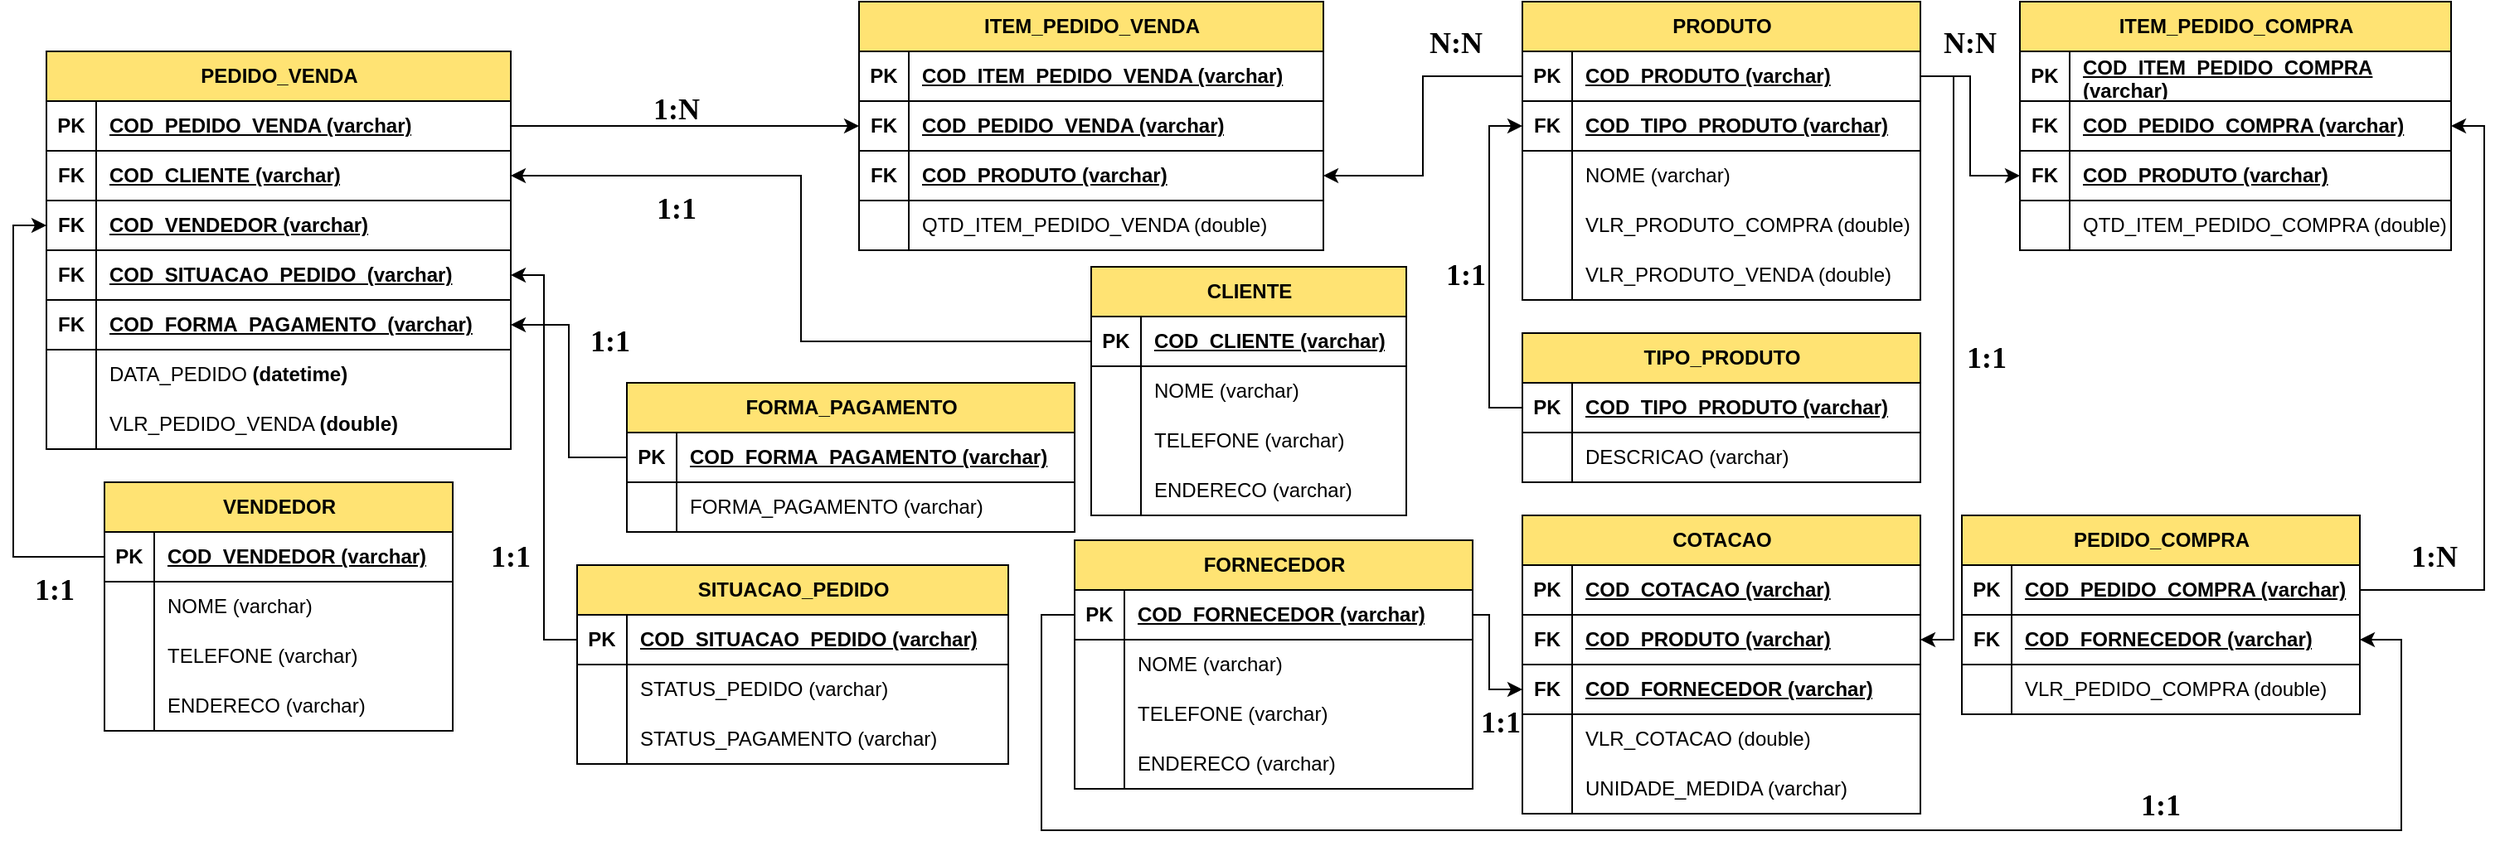 <mxfile version="21.8.2" type="device">
  <diagram id="R2lEEEUBdFMjLlhIrx00" name="Page-1">
    <mxGraphModel dx="2341" dy="570" grid="1" gridSize="10" guides="1" tooltips="1" connect="1" arrows="1" fold="1" page="1" pageScale="1" pageWidth="850" pageHeight="1100" math="0" shadow="0" extFonts="Permanent Marker^https://fonts.googleapis.com/css?family=Permanent+Marker">
      <root>
        <mxCell id="0" />
        <mxCell id="1" parent="0" />
        <mxCell id="MViLfLyTFIrejLCqD2L0-1" value="PEDIDO_VENDA" style="shape=table;startSize=30;container=1;collapsible=1;childLayout=tableLayout;fixedRows=1;rowLines=0;fontStyle=1;align=center;resizeLast=1;html=1;fillColor=#FFE373;" parent="1" vertex="1">
          <mxGeometry y="60" width="280" height="240" as="geometry" />
        </mxCell>
        <mxCell id="MViLfLyTFIrejLCqD2L0-2" value="" style="shape=tableRow;horizontal=0;startSize=0;swimlaneHead=0;swimlaneBody=0;fillColor=none;collapsible=0;dropTarget=0;points=[[0,0.5],[1,0.5]];portConstraint=eastwest;top=0;left=0;right=0;bottom=1;" parent="MViLfLyTFIrejLCqD2L0-1" vertex="1">
          <mxGeometry y="30" width="280" height="30" as="geometry" />
        </mxCell>
        <mxCell id="MViLfLyTFIrejLCqD2L0-3" value="PK" style="shape=partialRectangle;connectable=0;fillColor=none;top=0;left=0;bottom=0;right=0;fontStyle=1;overflow=hidden;whiteSpace=wrap;html=1;" parent="MViLfLyTFIrejLCqD2L0-2" vertex="1">
          <mxGeometry width="30" height="30" as="geometry">
            <mxRectangle width="30" height="30" as="alternateBounds" />
          </mxGeometry>
        </mxCell>
        <mxCell id="MViLfLyTFIrejLCqD2L0-4" value="COD_PEDIDO_VENDA (varchar)" style="shape=partialRectangle;connectable=0;fillColor=none;top=0;left=0;bottom=0;right=0;align=left;spacingLeft=6;fontStyle=5;overflow=hidden;whiteSpace=wrap;html=1;" parent="MViLfLyTFIrejLCqD2L0-2" vertex="1">
          <mxGeometry x="30" width="250" height="30" as="geometry">
            <mxRectangle width="250" height="30" as="alternateBounds" />
          </mxGeometry>
        </mxCell>
        <mxCell id="MViLfLyTFIrejLCqD2L0-17" value="" style="shape=tableRow;horizontal=0;startSize=0;swimlaneHead=0;swimlaneBody=0;fillColor=none;collapsible=0;dropTarget=0;points=[[0,0.5],[1,0.5]];portConstraint=eastwest;top=0;left=0;right=0;bottom=1;" parent="MViLfLyTFIrejLCqD2L0-1" vertex="1">
          <mxGeometry y="60" width="280" height="30" as="geometry" />
        </mxCell>
        <mxCell id="MViLfLyTFIrejLCqD2L0-18" value="FK" style="shape=partialRectangle;connectable=0;fillColor=none;top=0;left=0;bottom=0;right=0;fontStyle=1;overflow=hidden;whiteSpace=wrap;html=1;" parent="MViLfLyTFIrejLCqD2L0-17" vertex="1">
          <mxGeometry width="30" height="30" as="geometry">
            <mxRectangle width="30" height="30" as="alternateBounds" />
          </mxGeometry>
        </mxCell>
        <mxCell id="MViLfLyTFIrejLCqD2L0-19" value="COD_CLIENTE (varchar)" style="shape=partialRectangle;connectable=0;fillColor=none;top=0;left=0;bottom=0;right=0;align=left;spacingLeft=6;fontStyle=5;overflow=hidden;whiteSpace=wrap;html=1;" parent="MViLfLyTFIrejLCqD2L0-17" vertex="1">
          <mxGeometry x="30" width="250" height="30" as="geometry">
            <mxRectangle width="250" height="30" as="alternateBounds" />
          </mxGeometry>
        </mxCell>
        <mxCell id="MViLfLyTFIrejLCqD2L0-14" value="" style="shape=tableRow;horizontal=0;startSize=0;swimlaneHead=0;swimlaneBody=0;fillColor=none;collapsible=0;dropTarget=0;points=[[0,0.5],[1,0.5]];portConstraint=eastwest;top=0;left=0;right=0;bottom=1;" parent="MViLfLyTFIrejLCqD2L0-1" vertex="1">
          <mxGeometry y="90" width="280" height="30" as="geometry" />
        </mxCell>
        <mxCell id="MViLfLyTFIrejLCqD2L0-15" value="FK" style="shape=partialRectangle;connectable=0;fillColor=none;top=0;left=0;bottom=0;right=0;fontStyle=1;overflow=hidden;whiteSpace=wrap;html=1;" parent="MViLfLyTFIrejLCqD2L0-14" vertex="1">
          <mxGeometry width="30" height="30" as="geometry">
            <mxRectangle width="30" height="30" as="alternateBounds" />
          </mxGeometry>
        </mxCell>
        <mxCell id="MViLfLyTFIrejLCqD2L0-16" value="COD_VENDEDOR (varchar)" style="shape=partialRectangle;connectable=0;fillColor=none;top=0;left=0;bottom=0;right=0;align=left;spacingLeft=6;fontStyle=5;overflow=hidden;whiteSpace=wrap;html=1;" parent="MViLfLyTFIrejLCqD2L0-14" vertex="1">
          <mxGeometry x="30" width="250" height="30" as="geometry">
            <mxRectangle width="250" height="30" as="alternateBounds" />
          </mxGeometry>
        </mxCell>
        <mxCell id="MViLfLyTFIrejLCqD2L0-20" value="" style="shape=tableRow;horizontal=0;startSize=0;swimlaneHead=0;swimlaneBody=0;fillColor=none;collapsible=0;dropTarget=0;points=[[0,0.5],[1,0.5]];portConstraint=eastwest;top=0;left=0;right=0;bottom=1;" parent="MViLfLyTFIrejLCqD2L0-1" vertex="1">
          <mxGeometry y="120" width="280" height="30" as="geometry" />
        </mxCell>
        <mxCell id="MViLfLyTFIrejLCqD2L0-21" value="FK" style="shape=partialRectangle;connectable=0;fillColor=none;top=0;left=0;bottom=0;right=0;fontStyle=1;overflow=hidden;whiteSpace=wrap;html=1;" parent="MViLfLyTFIrejLCqD2L0-20" vertex="1">
          <mxGeometry width="30" height="30" as="geometry">
            <mxRectangle width="30" height="30" as="alternateBounds" />
          </mxGeometry>
        </mxCell>
        <mxCell id="MViLfLyTFIrejLCqD2L0-22" value="COD_SITUACAO_PEDIDO&amp;nbsp;&amp;nbsp;(varchar)" style="shape=partialRectangle;connectable=0;fillColor=none;top=0;left=0;bottom=0;right=0;align=left;spacingLeft=6;fontStyle=5;overflow=hidden;whiteSpace=wrap;html=1;" parent="MViLfLyTFIrejLCqD2L0-20" vertex="1">
          <mxGeometry x="30" width="250" height="30" as="geometry">
            <mxRectangle width="250" height="30" as="alternateBounds" />
          </mxGeometry>
        </mxCell>
        <mxCell id="MViLfLyTFIrejLCqD2L0-23" value="" style="shape=tableRow;horizontal=0;startSize=0;swimlaneHead=0;swimlaneBody=0;fillColor=none;collapsible=0;dropTarget=0;points=[[0,0.5],[1,0.5]];portConstraint=eastwest;top=0;left=0;right=0;bottom=1;" parent="MViLfLyTFIrejLCqD2L0-1" vertex="1">
          <mxGeometry y="150" width="280" height="30" as="geometry" />
        </mxCell>
        <mxCell id="MViLfLyTFIrejLCqD2L0-24" value="FK" style="shape=partialRectangle;connectable=0;fillColor=none;top=0;left=0;bottom=0;right=0;fontStyle=1;overflow=hidden;whiteSpace=wrap;html=1;" parent="MViLfLyTFIrejLCqD2L0-23" vertex="1">
          <mxGeometry width="30" height="30" as="geometry">
            <mxRectangle width="30" height="30" as="alternateBounds" />
          </mxGeometry>
        </mxCell>
        <mxCell id="MViLfLyTFIrejLCqD2L0-25" value="COD_FORMA_PAGAMENTO&amp;nbsp;&amp;nbsp;(varchar)" style="shape=partialRectangle;connectable=0;fillColor=none;top=0;left=0;bottom=0;right=0;align=left;spacingLeft=6;fontStyle=5;overflow=hidden;whiteSpace=wrap;html=1;" parent="MViLfLyTFIrejLCqD2L0-23" vertex="1">
          <mxGeometry x="30" width="250" height="30" as="geometry">
            <mxRectangle width="250" height="30" as="alternateBounds" />
          </mxGeometry>
        </mxCell>
        <mxCell id="MViLfLyTFIrejLCqD2L0-5" value="" style="shape=tableRow;horizontal=0;startSize=0;swimlaneHead=0;swimlaneBody=0;fillColor=none;collapsible=0;dropTarget=0;points=[[0,0.5],[1,0.5]];portConstraint=eastwest;top=0;left=0;right=0;bottom=0;" parent="MViLfLyTFIrejLCqD2L0-1" vertex="1">
          <mxGeometry y="180" width="280" height="30" as="geometry" />
        </mxCell>
        <mxCell id="MViLfLyTFIrejLCqD2L0-6" value="" style="shape=partialRectangle;connectable=0;fillColor=none;top=0;left=0;bottom=0;right=0;editable=1;overflow=hidden;whiteSpace=wrap;html=1;" parent="MViLfLyTFIrejLCqD2L0-5" vertex="1">
          <mxGeometry width="30" height="30" as="geometry">
            <mxRectangle width="30" height="30" as="alternateBounds" />
          </mxGeometry>
        </mxCell>
        <mxCell id="MViLfLyTFIrejLCqD2L0-7" value="DATA_PEDIDO &lt;b&gt;(datetime)&lt;/b&gt;" style="shape=partialRectangle;connectable=0;fillColor=none;top=0;left=0;bottom=0;right=0;align=left;spacingLeft=6;overflow=hidden;whiteSpace=wrap;html=1;" parent="MViLfLyTFIrejLCqD2L0-5" vertex="1">
          <mxGeometry x="30" width="250" height="30" as="geometry">
            <mxRectangle width="250" height="30" as="alternateBounds" />
          </mxGeometry>
        </mxCell>
        <mxCell id="MViLfLyTFIrejLCqD2L0-8" value="" style="shape=tableRow;horizontal=0;startSize=0;swimlaneHead=0;swimlaneBody=0;fillColor=none;collapsible=0;dropTarget=0;points=[[0,0.5],[1,0.5]];portConstraint=eastwest;top=0;left=0;right=0;bottom=0;" parent="MViLfLyTFIrejLCqD2L0-1" vertex="1">
          <mxGeometry y="210" width="280" height="30" as="geometry" />
        </mxCell>
        <mxCell id="MViLfLyTFIrejLCqD2L0-9" value="" style="shape=partialRectangle;connectable=0;fillColor=none;top=0;left=0;bottom=0;right=0;editable=1;overflow=hidden;whiteSpace=wrap;html=1;" parent="MViLfLyTFIrejLCqD2L0-8" vertex="1">
          <mxGeometry width="30" height="30" as="geometry">
            <mxRectangle width="30" height="30" as="alternateBounds" />
          </mxGeometry>
        </mxCell>
        <mxCell id="MViLfLyTFIrejLCqD2L0-10" value="VLR_PEDIDO_VENDA &lt;b&gt;(double)&lt;/b&gt;" style="shape=partialRectangle;connectable=0;fillColor=none;top=0;left=0;bottom=0;right=0;align=left;spacingLeft=6;overflow=hidden;whiteSpace=wrap;html=1;" parent="MViLfLyTFIrejLCqD2L0-8" vertex="1">
          <mxGeometry x="30" width="250" height="30" as="geometry">
            <mxRectangle width="250" height="30" as="alternateBounds" />
          </mxGeometry>
        </mxCell>
        <mxCell id="MViLfLyTFIrejLCqD2L0-26" value="ITEM_PEDIDO_VENDA" style="shape=table;startSize=30;container=1;collapsible=1;childLayout=tableLayout;fixedRows=1;rowLines=0;fontStyle=1;align=center;resizeLast=1;html=1;fillColor=#FFE373;" parent="1" vertex="1">
          <mxGeometry x="490" y="30" width="280" height="150" as="geometry" />
        </mxCell>
        <mxCell id="MViLfLyTFIrejLCqD2L0-27" value="" style="shape=tableRow;horizontal=0;startSize=0;swimlaneHead=0;swimlaneBody=0;fillColor=none;collapsible=0;dropTarget=0;points=[[0,0.5],[1,0.5]];portConstraint=eastwest;top=0;left=0;right=0;bottom=1;" parent="MViLfLyTFIrejLCqD2L0-26" vertex="1">
          <mxGeometry y="30" width="280" height="30" as="geometry" />
        </mxCell>
        <mxCell id="MViLfLyTFIrejLCqD2L0-28" value="PK" style="shape=partialRectangle;connectable=0;fillColor=none;top=0;left=0;bottom=0;right=0;fontStyle=1;overflow=hidden;whiteSpace=wrap;html=1;" parent="MViLfLyTFIrejLCqD2L0-27" vertex="1">
          <mxGeometry width="30" height="30" as="geometry">
            <mxRectangle width="30" height="30" as="alternateBounds" />
          </mxGeometry>
        </mxCell>
        <mxCell id="MViLfLyTFIrejLCqD2L0-29" value="COD_ITEM_PEDIDO_VENDA (varchar)" style="shape=partialRectangle;connectable=0;fillColor=none;top=0;left=0;bottom=0;right=0;align=left;spacingLeft=6;fontStyle=5;overflow=hidden;whiteSpace=wrap;html=1;" parent="MViLfLyTFIrejLCqD2L0-27" vertex="1">
          <mxGeometry x="30" width="250" height="30" as="geometry">
            <mxRectangle width="250" height="30" as="alternateBounds" />
          </mxGeometry>
        </mxCell>
        <mxCell id="MViLfLyTFIrejLCqD2L0-30" value="" style="shape=tableRow;horizontal=0;startSize=0;swimlaneHead=0;swimlaneBody=0;fillColor=none;collapsible=0;dropTarget=0;points=[[0,0.5],[1,0.5]];portConstraint=eastwest;top=0;left=0;right=0;bottom=1;" parent="MViLfLyTFIrejLCqD2L0-26" vertex="1">
          <mxGeometry y="60" width="280" height="30" as="geometry" />
        </mxCell>
        <mxCell id="MViLfLyTFIrejLCqD2L0-31" value="FK" style="shape=partialRectangle;connectable=0;fillColor=none;top=0;left=0;bottom=0;right=0;fontStyle=1;overflow=hidden;whiteSpace=wrap;html=1;" parent="MViLfLyTFIrejLCqD2L0-30" vertex="1">
          <mxGeometry width="30" height="30" as="geometry">
            <mxRectangle width="30" height="30" as="alternateBounds" />
          </mxGeometry>
        </mxCell>
        <mxCell id="MViLfLyTFIrejLCqD2L0-32" value="COD_PEDIDO_VENDA (varchar)" style="shape=partialRectangle;connectable=0;fillColor=none;top=0;left=0;bottom=0;right=0;align=left;spacingLeft=6;fontStyle=5;overflow=hidden;whiteSpace=wrap;html=1;" parent="MViLfLyTFIrejLCqD2L0-30" vertex="1">
          <mxGeometry x="30" width="250" height="30" as="geometry">
            <mxRectangle width="250" height="30" as="alternateBounds" />
          </mxGeometry>
        </mxCell>
        <mxCell id="MViLfLyTFIrejLCqD2L0-33" value="" style="shape=tableRow;horizontal=0;startSize=0;swimlaneHead=0;swimlaneBody=0;fillColor=none;collapsible=0;dropTarget=0;points=[[0,0.5],[1,0.5]];portConstraint=eastwest;top=0;left=0;right=0;bottom=1;" parent="MViLfLyTFIrejLCqD2L0-26" vertex="1">
          <mxGeometry y="90" width="280" height="30" as="geometry" />
        </mxCell>
        <mxCell id="MViLfLyTFIrejLCqD2L0-34" value="FK" style="shape=partialRectangle;connectable=0;fillColor=none;top=0;left=0;bottom=0;right=0;fontStyle=1;overflow=hidden;whiteSpace=wrap;html=1;" parent="MViLfLyTFIrejLCqD2L0-33" vertex="1">
          <mxGeometry width="30" height="30" as="geometry">
            <mxRectangle width="30" height="30" as="alternateBounds" />
          </mxGeometry>
        </mxCell>
        <mxCell id="MViLfLyTFIrejLCqD2L0-35" value="COD_PRODUTO (varchar)" style="shape=partialRectangle;connectable=0;fillColor=none;top=0;left=0;bottom=0;right=0;align=left;spacingLeft=6;fontStyle=5;overflow=hidden;whiteSpace=wrap;html=1;" parent="MViLfLyTFIrejLCqD2L0-33" vertex="1">
          <mxGeometry x="30" width="250" height="30" as="geometry">
            <mxRectangle width="250" height="30" as="alternateBounds" />
          </mxGeometry>
        </mxCell>
        <mxCell id="MViLfLyTFIrejLCqD2L0-42" value="" style="shape=tableRow;horizontal=0;startSize=0;swimlaneHead=0;swimlaneBody=0;fillColor=none;collapsible=0;dropTarget=0;points=[[0,0.5],[1,0.5]];portConstraint=eastwest;top=0;left=0;right=0;bottom=0;" parent="MViLfLyTFIrejLCqD2L0-26" vertex="1">
          <mxGeometry y="120" width="280" height="30" as="geometry" />
        </mxCell>
        <mxCell id="MViLfLyTFIrejLCqD2L0-43" value="" style="shape=partialRectangle;connectable=0;fillColor=none;top=0;left=0;bottom=0;right=0;editable=1;overflow=hidden;whiteSpace=wrap;html=1;" parent="MViLfLyTFIrejLCqD2L0-42" vertex="1">
          <mxGeometry width="30" height="30" as="geometry">
            <mxRectangle width="30" height="30" as="alternateBounds" />
          </mxGeometry>
        </mxCell>
        <mxCell id="MViLfLyTFIrejLCqD2L0-44" value="QTD_ITEM_PEDIDO_VENDA (double)" style="shape=partialRectangle;connectable=0;fillColor=none;top=0;left=0;bottom=0;right=0;align=left;spacingLeft=6;overflow=hidden;whiteSpace=wrap;html=1;" parent="MViLfLyTFIrejLCqD2L0-42" vertex="1">
          <mxGeometry x="30" width="250" height="30" as="geometry">
            <mxRectangle width="250" height="30" as="alternateBounds" />
          </mxGeometry>
        </mxCell>
        <mxCell id="MViLfLyTFIrejLCqD2L0-48" value="CLIENTE" style="shape=table;startSize=30;container=1;collapsible=1;childLayout=tableLayout;fixedRows=1;rowLines=0;fontStyle=1;align=center;resizeLast=1;html=1;fillColor=#FFE373;" parent="1" vertex="1">
          <mxGeometry x="630" y="190" width="190" height="150" as="geometry" />
        </mxCell>
        <mxCell id="MViLfLyTFIrejLCqD2L0-49" value="" style="shape=tableRow;horizontal=0;startSize=0;swimlaneHead=0;swimlaneBody=0;fillColor=none;collapsible=0;dropTarget=0;points=[[0,0.5],[1,0.5]];portConstraint=eastwest;top=0;left=0;right=0;bottom=1;" parent="MViLfLyTFIrejLCqD2L0-48" vertex="1">
          <mxGeometry y="30" width="190" height="30" as="geometry" />
        </mxCell>
        <mxCell id="MViLfLyTFIrejLCqD2L0-50" value="PK" style="shape=partialRectangle;connectable=0;fillColor=none;top=0;left=0;bottom=0;right=0;fontStyle=1;overflow=hidden;whiteSpace=wrap;html=1;" parent="MViLfLyTFIrejLCqD2L0-49" vertex="1">
          <mxGeometry width="30" height="30" as="geometry">
            <mxRectangle width="30" height="30" as="alternateBounds" />
          </mxGeometry>
        </mxCell>
        <mxCell id="MViLfLyTFIrejLCqD2L0-51" value="COD_CLIENTE (varchar)" style="shape=partialRectangle;connectable=0;fillColor=none;top=0;left=0;bottom=0;right=0;align=left;spacingLeft=6;fontStyle=5;overflow=hidden;whiteSpace=wrap;html=1;" parent="MViLfLyTFIrejLCqD2L0-49" vertex="1">
          <mxGeometry x="30" width="160" height="30" as="geometry">
            <mxRectangle width="160" height="30" as="alternateBounds" />
          </mxGeometry>
        </mxCell>
        <mxCell id="MViLfLyTFIrejLCqD2L0-58" value="" style="shape=tableRow;horizontal=0;startSize=0;swimlaneHead=0;swimlaneBody=0;fillColor=none;collapsible=0;dropTarget=0;points=[[0,0.5],[1,0.5]];portConstraint=eastwest;top=0;left=0;right=0;bottom=0;" parent="MViLfLyTFIrejLCqD2L0-48" vertex="1">
          <mxGeometry y="60" width="190" height="30" as="geometry" />
        </mxCell>
        <mxCell id="MViLfLyTFIrejLCqD2L0-59" value="" style="shape=partialRectangle;connectable=0;fillColor=none;top=0;left=0;bottom=0;right=0;editable=1;overflow=hidden;whiteSpace=wrap;html=1;" parent="MViLfLyTFIrejLCqD2L0-58" vertex="1">
          <mxGeometry width="30" height="30" as="geometry">
            <mxRectangle width="30" height="30" as="alternateBounds" />
          </mxGeometry>
        </mxCell>
        <mxCell id="MViLfLyTFIrejLCqD2L0-60" value="NOME (varchar)" style="shape=partialRectangle;connectable=0;fillColor=none;top=0;left=0;bottom=0;right=0;align=left;spacingLeft=6;overflow=hidden;whiteSpace=wrap;html=1;" parent="MViLfLyTFIrejLCqD2L0-58" vertex="1">
          <mxGeometry x="30" width="160" height="30" as="geometry">
            <mxRectangle width="160" height="30" as="alternateBounds" />
          </mxGeometry>
        </mxCell>
        <mxCell id="MViLfLyTFIrejLCqD2L0-62" value="" style="shape=tableRow;horizontal=0;startSize=0;swimlaneHead=0;swimlaneBody=0;fillColor=none;collapsible=0;dropTarget=0;points=[[0,0.5],[1,0.5]];portConstraint=eastwest;top=0;left=0;right=0;bottom=0;" parent="MViLfLyTFIrejLCqD2L0-48" vertex="1">
          <mxGeometry y="90" width="190" height="30" as="geometry" />
        </mxCell>
        <mxCell id="MViLfLyTFIrejLCqD2L0-63" value="" style="shape=partialRectangle;connectable=0;fillColor=none;top=0;left=0;bottom=0;right=0;editable=1;overflow=hidden;whiteSpace=wrap;html=1;" parent="MViLfLyTFIrejLCqD2L0-62" vertex="1">
          <mxGeometry width="30" height="30" as="geometry">
            <mxRectangle width="30" height="30" as="alternateBounds" />
          </mxGeometry>
        </mxCell>
        <mxCell id="MViLfLyTFIrejLCqD2L0-64" value="TELEFONE (varchar)" style="shape=partialRectangle;connectable=0;fillColor=none;top=0;left=0;bottom=0;right=0;align=left;spacingLeft=6;overflow=hidden;whiteSpace=wrap;html=1;" parent="MViLfLyTFIrejLCqD2L0-62" vertex="1">
          <mxGeometry x="30" width="160" height="30" as="geometry">
            <mxRectangle width="160" height="30" as="alternateBounds" />
          </mxGeometry>
        </mxCell>
        <mxCell id="MViLfLyTFIrejLCqD2L0-65" value="" style="shape=tableRow;horizontal=0;startSize=0;swimlaneHead=0;swimlaneBody=0;fillColor=none;collapsible=0;dropTarget=0;points=[[0,0.5],[1,0.5]];portConstraint=eastwest;top=0;left=0;right=0;bottom=0;" parent="MViLfLyTFIrejLCqD2L0-48" vertex="1">
          <mxGeometry y="120" width="190" height="30" as="geometry" />
        </mxCell>
        <mxCell id="MViLfLyTFIrejLCqD2L0-66" value="" style="shape=partialRectangle;connectable=0;fillColor=none;top=0;left=0;bottom=0;right=0;editable=1;overflow=hidden;whiteSpace=wrap;html=1;" parent="MViLfLyTFIrejLCqD2L0-65" vertex="1">
          <mxGeometry width="30" height="30" as="geometry">
            <mxRectangle width="30" height="30" as="alternateBounds" />
          </mxGeometry>
        </mxCell>
        <mxCell id="MViLfLyTFIrejLCqD2L0-67" value="ENDERECO (varchar)" style="shape=partialRectangle;connectable=0;fillColor=none;top=0;left=0;bottom=0;right=0;align=left;spacingLeft=6;overflow=hidden;whiteSpace=wrap;html=1;" parent="MViLfLyTFIrejLCqD2L0-65" vertex="1">
          <mxGeometry x="30" width="160" height="30" as="geometry">
            <mxRectangle width="160" height="30" as="alternateBounds" />
          </mxGeometry>
        </mxCell>
        <mxCell id="MViLfLyTFIrejLCqD2L0-61" style="edgeStyle=orthogonalEdgeStyle;rounded=0;orthogonalLoop=1;jettySize=auto;html=1;" parent="1" source="MViLfLyTFIrejLCqD2L0-2" target="MViLfLyTFIrejLCqD2L0-30" edge="1">
          <mxGeometry relative="1" as="geometry" />
        </mxCell>
        <mxCell id="MViLfLyTFIrejLCqD2L0-68" style="edgeStyle=orthogonalEdgeStyle;rounded=0;orthogonalLoop=1;jettySize=auto;html=1;exitX=0;exitY=0.5;exitDx=0;exitDy=0;entryX=1;entryY=0.5;entryDx=0;entryDy=0;" parent="1" source="MViLfLyTFIrejLCqD2L0-49" target="MViLfLyTFIrejLCqD2L0-17" edge="1">
          <mxGeometry relative="1" as="geometry" />
        </mxCell>
        <mxCell id="MViLfLyTFIrejLCqD2L0-69" value="VENDEDOR" style="shape=table;startSize=30;container=1;collapsible=1;childLayout=tableLayout;fixedRows=1;rowLines=0;fontStyle=1;align=center;resizeLast=1;html=1;fillColor=#FFE373;" parent="1" vertex="1">
          <mxGeometry x="35" y="320" width="210" height="150" as="geometry" />
        </mxCell>
        <mxCell id="MViLfLyTFIrejLCqD2L0-70" value="" style="shape=tableRow;horizontal=0;startSize=0;swimlaneHead=0;swimlaneBody=0;fillColor=none;collapsible=0;dropTarget=0;points=[[0,0.5],[1,0.5]];portConstraint=eastwest;top=0;left=0;right=0;bottom=1;" parent="MViLfLyTFIrejLCqD2L0-69" vertex="1">
          <mxGeometry y="30" width="210" height="30" as="geometry" />
        </mxCell>
        <mxCell id="MViLfLyTFIrejLCqD2L0-71" value="PK" style="shape=partialRectangle;connectable=0;fillColor=none;top=0;left=0;bottom=0;right=0;fontStyle=1;overflow=hidden;whiteSpace=wrap;html=1;" parent="MViLfLyTFIrejLCqD2L0-70" vertex="1">
          <mxGeometry width="30" height="30" as="geometry">
            <mxRectangle width="30" height="30" as="alternateBounds" />
          </mxGeometry>
        </mxCell>
        <mxCell id="MViLfLyTFIrejLCqD2L0-72" value="COD_VENDEDOR (varchar)" style="shape=partialRectangle;connectable=0;fillColor=none;top=0;left=0;bottom=0;right=0;align=left;spacingLeft=6;fontStyle=5;overflow=hidden;whiteSpace=wrap;html=1;" parent="MViLfLyTFIrejLCqD2L0-70" vertex="1">
          <mxGeometry x="30" width="180" height="30" as="geometry">
            <mxRectangle width="180" height="30" as="alternateBounds" />
          </mxGeometry>
        </mxCell>
        <mxCell id="MViLfLyTFIrejLCqD2L0-73" value="" style="shape=tableRow;horizontal=0;startSize=0;swimlaneHead=0;swimlaneBody=0;fillColor=none;collapsible=0;dropTarget=0;points=[[0,0.5],[1,0.5]];portConstraint=eastwest;top=0;left=0;right=0;bottom=0;" parent="MViLfLyTFIrejLCqD2L0-69" vertex="1">
          <mxGeometry y="60" width="210" height="30" as="geometry" />
        </mxCell>
        <mxCell id="MViLfLyTFIrejLCqD2L0-74" value="" style="shape=partialRectangle;connectable=0;fillColor=none;top=0;left=0;bottom=0;right=0;editable=1;overflow=hidden;whiteSpace=wrap;html=1;" parent="MViLfLyTFIrejLCqD2L0-73" vertex="1">
          <mxGeometry width="30" height="30" as="geometry">
            <mxRectangle width="30" height="30" as="alternateBounds" />
          </mxGeometry>
        </mxCell>
        <mxCell id="MViLfLyTFIrejLCqD2L0-75" value="NOME (varchar)" style="shape=partialRectangle;connectable=0;fillColor=none;top=0;left=0;bottom=0;right=0;align=left;spacingLeft=6;overflow=hidden;whiteSpace=wrap;html=1;" parent="MViLfLyTFIrejLCqD2L0-73" vertex="1">
          <mxGeometry x="30" width="180" height="30" as="geometry">
            <mxRectangle width="180" height="30" as="alternateBounds" />
          </mxGeometry>
        </mxCell>
        <mxCell id="MViLfLyTFIrejLCqD2L0-76" value="" style="shape=tableRow;horizontal=0;startSize=0;swimlaneHead=0;swimlaneBody=0;fillColor=none;collapsible=0;dropTarget=0;points=[[0,0.5],[1,0.5]];portConstraint=eastwest;top=0;left=0;right=0;bottom=0;" parent="MViLfLyTFIrejLCqD2L0-69" vertex="1">
          <mxGeometry y="90" width="210" height="30" as="geometry" />
        </mxCell>
        <mxCell id="MViLfLyTFIrejLCqD2L0-77" value="" style="shape=partialRectangle;connectable=0;fillColor=none;top=0;left=0;bottom=0;right=0;editable=1;overflow=hidden;whiteSpace=wrap;html=1;" parent="MViLfLyTFIrejLCqD2L0-76" vertex="1">
          <mxGeometry width="30" height="30" as="geometry">
            <mxRectangle width="30" height="30" as="alternateBounds" />
          </mxGeometry>
        </mxCell>
        <mxCell id="MViLfLyTFIrejLCqD2L0-78" value="TELEFONE (varchar)" style="shape=partialRectangle;connectable=0;fillColor=none;top=0;left=0;bottom=0;right=0;align=left;spacingLeft=6;overflow=hidden;whiteSpace=wrap;html=1;" parent="MViLfLyTFIrejLCqD2L0-76" vertex="1">
          <mxGeometry x="30" width="180" height="30" as="geometry">
            <mxRectangle width="180" height="30" as="alternateBounds" />
          </mxGeometry>
        </mxCell>
        <mxCell id="MViLfLyTFIrejLCqD2L0-79" value="" style="shape=tableRow;horizontal=0;startSize=0;swimlaneHead=0;swimlaneBody=0;fillColor=none;collapsible=0;dropTarget=0;points=[[0,0.5],[1,0.5]];portConstraint=eastwest;top=0;left=0;right=0;bottom=0;" parent="MViLfLyTFIrejLCqD2L0-69" vertex="1">
          <mxGeometry y="120" width="210" height="30" as="geometry" />
        </mxCell>
        <mxCell id="MViLfLyTFIrejLCqD2L0-80" value="" style="shape=partialRectangle;connectable=0;fillColor=none;top=0;left=0;bottom=0;right=0;editable=1;overflow=hidden;whiteSpace=wrap;html=1;" parent="MViLfLyTFIrejLCqD2L0-79" vertex="1">
          <mxGeometry width="30" height="30" as="geometry">
            <mxRectangle width="30" height="30" as="alternateBounds" />
          </mxGeometry>
        </mxCell>
        <mxCell id="MViLfLyTFIrejLCqD2L0-81" value="ENDERECO (varchar)" style="shape=partialRectangle;connectable=0;fillColor=none;top=0;left=0;bottom=0;right=0;align=left;spacingLeft=6;overflow=hidden;whiteSpace=wrap;html=1;" parent="MViLfLyTFIrejLCqD2L0-79" vertex="1">
          <mxGeometry x="30" width="180" height="30" as="geometry">
            <mxRectangle width="180" height="30" as="alternateBounds" />
          </mxGeometry>
        </mxCell>
        <mxCell id="MViLfLyTFIrejLCqD2L0-82" style="edgeStyle=orthogonalEdgeStyle;rounded=0;orthogonalLoop=1;jettySize=auto;html=1;entryX=0;entryY=0.5;entryDx=0;entryDy=0;" parent="1" source="MViLfLyTFIrejLCqD2L0-70" target="MViLfLyTFIrejLCqD2L0-14" edge="1">
          <mxGeometry relative="1" as="geometry" />
        </mxCell>
        <mxCell id="MViLfLyTFIrejLCqD2L0-83" value="SITUACAO_PEDIDO" style="shape=table;startSize=30;container=1;collapsible=1;childLayout=tableLayout;fixedRows=1;rowLines=0;fontStyle=1;align=center;resizeLast=1;html=1;fillColor=#FFE373;" parent="1" vertex="1">
          <mxGeometry x="320" y="370" width="260" height="120" as="geometry" />
        </mxCell>
        <mxCell id="MViLfLyTFIrejLCqD2L0-84" value="" style="shape=tableRow;horizontal=0;startSize=0;swimlaneHead=0;swimlaneBody=0;fillColor=none;collapsible=0;dropTarget=0;points=[[0,0.5],[1,0.5]];portConstraint=eastwest;top=0;left=0;right=0;bottom=1;" parent="MViLfLyTFIrejLCqD2L0-83" vertex="1">
          <mxGeometry y="30" width="260" height="30" as="geometry" />
        </mxCell>
        <mxCell id="MViLfLyTFIrejLCqD2L0-85" value="PK" style="shape=partialRectangle;connectable=0;fillColor=none;top=0;left=0;bottom=0;right=0;fontStyle=1;overflow=hidden;whiteSpace=wrap;html=1;" parent="MViLfLyTFIrejLCqD2L0-84" vertex="1">
          <mxGeometry width="30" height="30" as="geometry">
            <mxRectangle width="30" height="30" as="alternateBounds" />
          </mxGeometry>
        </mxCell>
        <mxCell id="MViLfLyTFIrejLCqD2L0-86" value="COD_SITUACAO_PEDIDO (varchar)" style="shape=partialRectangle;connectable=0;fillColor=none;top=0;left=0;bottom=0;right=0;align=left;spacingLeft=6;fontStyle=5;overflow=hidden;whiteSpace=wrap;html=1;" parent="MViLfLyTFIrejLCqD2L0-84" vertex="1">
          <mxGeometry x="30" width="230" height="30" as="geometry">
            <mxRectangle width="230" height="30" as="alternateBounds" />
          </mxGeometry>
        </mxCell>
        <mxCell id="MViLfLyTFIrejLCqD2L0-87" value="" style="shape=tableRow;horizontal=0;startSize=0;swimlaneHead=0;swimlaneBody=0;fillColor=none;collapsible=0;dropTarget=0;points=[[0,0.5],[1,0.5]];portConstraint=eastwest;top=0;left=0;right=0;bottom=0;" parent="MViLfLyTFIrejLCqD2L0-83" vertex="1">
          <mxGeometry y="60" width="260" height="30" as="geometry" />
        </mxCell>
        <mxCell id="MViLfLyTFIrejLCqD2L0-88" value="" style="shape=partialRectangle;connectable=0;fillColor=none;top=0;left=0;bottom=0;right=0;editable=1;overflow=hidden;whiteSpace=wrap;html=1;" parent="MViLfLyTFIrejLCqD2L0-87" vertex="1">
          <mxGeometry width="30" height="30" as="geometry">
            <mxRectangle width="30" height="30" as="alternateBounds" />
          </mxGeometry>
        </mxCell>
        <mxCell id="MViLfLyTFIrejLCqD2L0-89" value="STATUS_PEDIDO (varchar)" style="shape=partialRectangle;connectable=0;fillColor=none;top=0;left=0;bottom=0;right=0;align=left;spacingLeft=6;overflow=hidden;whiteSpace=wrap;html=1;" parent="MViLfLyTFIrejLCqD2L0-87" vertex="1">
          <mxGeometry x="30" width="230" height="30" as="geometry">
            <mxRectangle width="230" height="30" as="alternateBounds" />
          </mxGeometry>
        </mxCell>
        <mxCell id="MViLfLyTFIrejLCqD2L0-90" value="" style="shape=tableRow;horizontal=0;startSize=0;swimlaneHead=0;swimlaneBody=0;fillColor=none;collapsible=0;dropTarget=0;points=[[0,0.5],[1,0.5]];portConstraint=eastwest;top=0;left=0;right=0;bottom=0;" parent="MViLfLyTFIrejLCqD2L0-83" vertex="1">
          <mxGeometry y="90" width="260" height="30" as="geometry" />
        </mxCell>
        <mxCell id="MViLfLyTFIrejLCqD2L0-91" value="" style="shape=partialRectangle;connectable=0;fillColor=none;top=0;left=0;bottom=0;right=0;editable=1;overflow=hidden;whiteSpace=wrap;html=1;" parent="MViLfLyTFIrejLCqD2L0-90" vertex="1">
          <mxGeometry width="30" height="30" as="geometry">
            <mxRectangle width="30" height="30" as="alternateBounds" />
          </mxGeometry>
        </mxCell>
        <mxCell id="MViLfLyTFIrejLCqD2L0-92" value="STATUS_PAGAMENTO (varchar)" style="shape=partialRectangle;connectable=0;fillColor=none;top=0;left=0;bottom=0;right=0;align=left;spacingLeft=6;overflow=hidden;whiteSpace=wrap;html=1;" parent="MViLfLyTFIrejLCqD2L0-90" vertex="1">
          <mxGeometry x="30" width="230" height="30" as="geometry">
            <mxRectangle width="230" height="30" as="alternateBounds" />
          </mxGeometry>
        </mxCell>
        <mxCell id="MViLfLyTFIrejLCqD2L0-98" style="edgeStyle=orthogonalEdgeStyle;rounded=0;orthogonalLoop=1;jettySize=auto;html=1;entryX=1;entryY=0.5;entryDx=0;entryDy=0;" parent="1" source="MViLfLyTFIrejLCqD2L0-84" target="MViLfLyTFIrejLCqD2L0-20" edge="1">
          <mxGeometry relative="1" as="geometry">
            <Array as="points">
              <mxPoint x="300" y="415" />
              <mxPoint x="300" y="195" />
            </Array>
          </mxGeometry>
        </mxCell>
        <mxCell id="MViLfLyTFIrejLCqD2L0-99" value="PRODUTO" style="shape=table;startSize=30;container=1;collapsible=1;childLayout=tableLayout;fixedRows=1;rowLines=0;fontStyle=1;align=center;resizeLast=1;html=1;fillColor=#FFE373;" parent="1" vertex="1">
          <mxGeometry x="890" y="30" width="240" height="180" as="geometry" />
        </mxCell>
        <mxCell id="MViLfLyTFIrejLCqD2L0-100" value="" style="shape=tableRow;horizontal=0;startSize=0;swimlaneHead=0;swimlaneBody=0;fillColor=none;collapsible=0;dropTarget=0;points=[[0,0.5],[1,0.5]];portConstraint=eastwest;top=0;left=0;right=0;bottom=1;" parent="MViLfLyTFIrejLCqD2L0-99" vertex="1">
          <mxGeometry y="30" width="240" height="30" as="geometry" />
        </mxCell>
        <mxCell id="MViLfLyTFIrejLCqD2L0-101" value="PK" style="shape=partialRectangle;connectable=0;fillColor=none;top=0;left=0;bottom=0;right=0;fontStyle=1;overflow=hidden;whiteSpace=wrap;html=1;" parent="MViLfLyTFIrejLCqD2L0-100" vertex="1">
          <mxGeometry width="30" height="30" as="geometry">
            <mxRectangle width="30" height="30" as="alternateBounds" />
          </mxGeometry>
        </mxCell>
        <mxCell id="MViLfLyTFIrejLCqD2L0-102" value="COD_PRODUTO (varchar)" style="shape=partialRectangle;connectable=0;fillColor=none;top=0;left=0;bottom=0;right=0;align=left;spacingLeft=6;fontStyle=5;overflow=hidden;whiteSpace=wrap;html=1;" parent="MViLfLyTFIrejLCqD2L0-100" vertex="1">
          <mxGeometry x="30" width="210" height="30" as="geometry">
            <mxRectangle width="210" height="30" as="alternateBounds" />
          </mxGeometry>
        </mxCell>
        <mxCell id="MViLfLyTFIrejLCqD2L0-113" value="" style="shape=tableRow;horizontal=0;startSize=0;swimlaneHead=0;swimlaneBody=0;fillColor=none;collapsible=0;dropTarget=0;points=[[0,0.5],[1,0.5]];portConstraint=eastwest;top=0;left=0;right=0;bottom=1;" parent="MViLfLyTFIrejLCqD2L0-99" vertex="1">
          <mxGeometry y="60" width="240" height="30" as="geometry" />
        </mxCell>
        <mxCell id="MViLfLyTFIrejLCqD2L0-114" value="FK" style="shape=partialRectangle;connectable=0;fillColor=none;top=0;left=0;bottom=0;right=0;fontStyle=1;overflow=hidden;whiteSpace=wrap;html=1;" parent="MViLfLyTFIrejLCqD2L0-113" vertex="1">
          <mxGeometry width="30" height="30" as="geometry">
            <mxRectangle width="30" height="30" as="alternateBounds" />
          </mxGeometry>
        </mxCell>
        <mxCell id="MViLfLyTFIrejLCqD2L0-115" value="COD_TIPO_PRODUTO (varchar)" style="shape=partialRectangle;connectable=0;fillColor=none;top=0;left=0;bottom=0;right=0;align=left;spacingLeft=6;fontStyle=5;overflow=hidden;whiteSpace=wrap;html=1;" parent="MViLfLyTFIrejLCqD2L0-113" vertex="1">
          <mxGeometry x="30" width="210" height="30" as="geometry">
            <mxRectangle width="210" height="30" as="alternateBounds" />
          </mxGeometry>
        </mxCell>
        <mxCell id="MViLfLyTFIrejLCqD2L0-103" value="" style="shape=tableRow;horizontal=0;startSize=0;swimlaneHead=0;swimlaneBody=0;fillColor=none;collapsible=0;dropTarget=0;points=[[0,0.5],[1,0.5]];portConstraint=eastwest;top=0;left=0;right=0;bottom=0;" parent="MViLfLyTFIrejLCqD2L0-99" vertex="1">
          <mxGeometry y="90" width="240" height="30" as="geometry" />
        </mxCell>
        <mxCell id="MViLfLyTFIrejLCqD2L0-104" value="" style="shape=partialRectangle;connectable=0;fillColor=none;top=0;left=0;bottom=0;right=0;editable=1;overflow=hidden;whiteSpace=wrap;html=1;" parent="MViLfLyTFIrejLCqD2L0-103" vertex="1">
          <mxGeometry width="30" height="30" as="geometry">
            <mxRectangle width="30" height="30" as="alternateBounds" />
          </mxGeometry>
        </mxCell>
        <mxCell id="MViLfLyTFIrejLCqD2L0-105" value="NOME (varchar)" style="shape=partialRectangle;connectable=0;fillColor=none;top=0;left=0;bottom=0;right=0;align=left;spacingLeft=6;overflow=hidden;whiteSpace=wrap;html=1;" parent="MViLfLyTFIrejLCqD2L0-103" vertex="1">
          <mxGeometry x="30" width="210" height="30" as="geometry">
            <mxRectangle width="210" height="30" as="alternateBounds" />
          </mxGeometry>
        </mxCell>
        <mxCell id="MViLfLyTFIrejLCqD2L0-106" value="" style="shape=tableRow;horizontal=0;startSize=0;swimlaneHead=0;swimlaneBody=0;fillColor=none;collapsible=0;dropTarget=0;points=[[0,0.5],[1,0.5]];portConstraint=eastwest;top=0;left=0;right=0;bottom=0;" parent="MViLfLyTFIrejLCqD2L0-99" vertex="1">
          <mxGeometry y="120" width="240" height="30" as="geometry" />
        </mxCell>
        <mxCell id="MViLfLyTFIrejLCqD2L0-107" value="" style="shape=partialRectangle;connectable=0;fillColor=none;top=0;left=0;bottom=0;right=0;editable=1;overflow=hidden;whiteSpace=wrap;html=1;" parent="MViLfLyTFIrejLCqD2L0-106" vertex="1">
          <mxGeometry width="30" height="30" as="geometry">
            <mxRectangle width="30" height="30" as="alternateBounds" />
          </mxGeometry>
        </mxCell>
        <mxCell id="MViLfLyTFIrejLCqD2L0-108" value="VLR_PRODUTO_COMPRA (double)" style="shape=partialRectangle;connectable=0;fillColor=none;top=0;left=0;bottom=0;right=0;align=left;spacingLeft=6;overflow=hidden;whiteSpace=wrap;html=1;" parent="MViLfLyTFIrejLCqD2L0-106" vertex="1">
          <mxGeometry x="30" width="210" height="30" as="geometry">
            <mxRectangle width="210" height="30" as="alternateBounds" />
          </mxGeometry>
        </mxCell>
        <mxCell id="MViLfLyTFIrejLCqD2L0-109" value="" style="shape=tableRow;horizontal=0;startSize=0;swimlaneHead=0;swimlaneBody=0;fillColor=none;collapsible=0;dropTarget=0;points=[[0,0.5],[1,0.5]];portConstraint=eastwest;top=0;left=0;right=0;bottom=0;" parent="MViLfLyTFIrejLCqD2L0-99" vertex="1">
          <mxGeometry y="150" width="240" height="30" as="geometry" />
        </mxCell>
        <mxCell id="MViLfLyTFIrejLCqD2L0-110" value="" style="shape=partialRectangle;connectable=0;fillColor=none;top=0;left=0;bottom=0;right=0;editable=1;overflow=hidden;whiteSpace=wrap;html=1;" parent="MViLfLyTFIrejLCqD2L0-109" vertex="1">
          <mxGeometry width="30" height="30" as="geometry">
            <mxRectangle width="30" height="30" as="alternateBounds" />
          </mxGeometry>
        </mxCell>
        <mxCell id="MViLfLyTFIrejLCqD2L0-111" value="VLR_PRODUTO_VENDA (double)" style="shape=partialRectangle;connectable=0;fillColor=none;top=0;left=0;bottom=0;right=0;align=left;spacingLeft=6;overflow=hidden;whiteSpace=wrap;html=1;" parent="MViLfLyTFIrejLCqD2L0-109" vertex="1">
          <mxGeometry x="30" width="210" height="30" as="geometry">
            <mxRectangle width="210" height="30" as="alternateBounds" />
          </mxGeometry>
        </mxCell>
        <mxCell id="MViLfLyTFIrejLCqD2L0-112" style="edgeStyle=orthogonalEdgeStyle;rounded=0;orthogonalLoop=1;jettySize=auto;html=1;entryX=1;entryY=0.5;entryDx=0;entryDy=0;" parent="1" source="MViLfLyTFIrejLCqD2L0-100" target="MViLfLyTFIrejLCqD2L0-33" edge="1">
          <mxGeometry relative="1" as="geometry" />
        </mxCell>
        <mxCell id="MViLfLyTFIrejLCqD2L0-116" value="TIPO_PRODUTO" style="shape=table;startSize=30;container=1;collapsible=1;childLayout=tableLayout;fixedRows=1;rowLines=0;fontStyle=1;align=center;resizeLast=1;html=1;fillColor=#FFE373;" parent="1" vertex="1">
          <mxGeometry x="890" y="230" width="240" height="90" as="geometry" />
        </mxCell>
        <mxCell id="MViLfLyTFIrejLCqD2L0-117" value="" style="shape=tableRow;horizontal=0;startSize=0;swimlaneHead=0;swimlaneBody=0;fillColor=none;collapsible=0;dropTarget=0;points=[[0,0.5],[1,0.5]];portConstraint=eastwest;top=0;left=0;right=0;bottom=1;" parent="MViLfLyTFIrejLCqD2L0-116" vertex="1">
          <mxGeometry y="30" width="240" height="30" as="geometry" />
        </mxCell>
        <mxCell id="MViLfLyTFIrejLCqD2L0-118" value="PK" style="shape=partialRectangle;connectable=0;fillColor=none;top=0;left=0;bottom=0;right=0;fontStyle=1;overflow=hidden;whiteSpace=wrap;html=1;" parent="MViLfLyTFIrejLCqD2L0-117" vertex="1">
          <mxGeometry width="30" height="30" as="geometry">
            <mxRectangle width="30" height="30" as="alternateBounds" />
          </mxGeometry>
        </mxCell>
        <mxCell id="MViLfLyTFIrejLCqD2L0-119" value="COD_TIPO_PRODUTO (varchar)" style="shape=partialRectangle;connectable=0;fillColor=none;top=0;left=0;bottom=0;right=0;align=left;spacingLeft=6;fontStyle=5;overflow=hidden;whiteSpace=wrap;html=1;" parent="MViLfLyTFIrejLCqD2L0-117" vertex="1">
          <mxGeometry x="30" width="210" height="30" as="geometry">
            <mxRectangle width="210" height="30" as="alternateBounds" />
          </mxGeometry>
        </mxCell>
        <mxCell id="MViLfLyTFIrejLCqD2L0-123" value="" style="shape=tableRow;horizontal=0;startSize=0;swimlaneHead=0;swimlaneBody=0;fillColor=none;collapsible=0;dropTarget=0;points=[[0,0.5],[1,0.5]];portConstraint=eastwest;top=0;left=0;right=0;bottom=0;" parent="MViLfLyTFIrejLCqD2L0-116" vertex="1">
          <mxGeometry y="60" width="240" height="30" as="geometry" />
        </mxCell>
        <mxCell id="MViLfLyTFIrejLCqD2L0-124" value="" style="shape=partialRectangle;connectable=0;fillColor=none;top=0;left=0;bottom=0;right=0;editable=1;overflow=hidden;whiteSpace=wrap;html=1;" parent="MViLfLyTFIrejLCqD2L0-123" vertex="1">
          <mxGeometry width="30" height="30" as="geometry">
            <mxRectangle width="30" height="30" as="alternateBounds" />
          </mxGeometry>
        </mxCell>
        <mxCell id="MViLfLyTFIrejLCqD2L0-125" value="DESCRICAO (varchar)" style="shape=partialRectangle;connectable=0;fillColor=none;top=0;left=0;bottom=0;right=0;align=left;spacingLeft=6;overflow=hidden;whiteSpace=wrap;html=1;" parent="MViLfLyTFIrejLCqD2L0-123" vertex="1">
          <mxGeometry x="30" width="210" height="30" as="geometry">
            <mxRectangle width="210" height="30" as="alternateBounds" />
          </mxGeometry>
        </mxCell>
        <mxCell id="MViLfLyTFIrejLCqD2L0-132" style="edgeStyle=orthogonalEdgeStyle;rounded=0;orthogonalLoop=1;jettySize=auto;html=1;entryX=0;entryY=0.5;entryDx=0;entryDy=0;" parent="1" source="MViLfLyTFIrejLCqD2L0-117" target="MViLfLyTFIrejLCqD2L0-113" edge="1">
          <mxGeometry relative="1" as="geometry" />
        </mxCell>
        <mxCell id="MViLfLyTFIrejLCqD2L0-134" value="FORMA_PAGAMENTO" style="shape=table;startSize=30;container=1;collapsible=1;childLayout=tableLayout;fixedRows=1;rowLines=0;fontStyle=1;align=center;resizeLast=1;html=1;fillColor=#FFE373;" parent="1" vertex="1">
          <mxGeometry x="350" y="260" width="270" height="90" as="geometry" />
        </mxCell>
        <mxCell id="MViLfLyTFIrejLCqD2L0-135" value="" style="shape=tableRow;horizontal=0;startSize=0;swimlaneHead=0;swimlaneBody=0;fillColor=none;collapsible=0;dropTarget=0;points=[[0,0.5],[1,0.5]];portConstraint=eastwest;top=0;left=0;right=0;bottom=1;" parent="MViLfLyTFIrejLCqD2L0-134" vertex="1">
          <mxGeometry y="30" width="270" height="30" as="geometry" />
        </mxCell>
        <mxCell id="MViLfLyTFIrejLCqD2L0-136" value="PK" style="shape=partialRectangle;connectable=0;fillColor=none;top=0;left=0;bottom=0;right=0;fontStyle=1;overflow=hidden;whiteSpace=wrap;html=1;" parent="MViLfLyTFIrejLCqD2L0-135" vertex="1">
          <mxGeometry width="30" height="30" as="geometry">
            <mxRectangle width="30" height="30" as="alternateBounds" />
          </mxGeometry>
        </mxCell>
        <mxCell id="MViLfLyTFIrejLCqD2L0-137" value="COD_FORMA_PAGAMENTO (varchar)" style="shape=partialRectangle;connectable=0;fillColor=none;top=0;left=0;bottom=0;right=0;align=left;spacingLeft=6;fontStyle=5;overflow=hidden;whiteSpace=wrap;html=1;" parent="MViLfLyTFIrejLCqD2L0-135" vertex="1">
          <mxGeometry x="30" width="240" height="30" as="geometry">
            <mxRectangle width="240" height="30" as="alternateBounds" />
          </mxGeometry>
        </mxCell>
        <mxCell id="MViLfLyTFIrejLCqD2L0-138" value="" style="shape=tableRow;horizontal=0;startSize=0;swimlaneHead=0;swimlaneBody=0;fillColor=none;collapsible=0;dropTarget=0;points=[[0,0.5],[1,0.5]];portConstraint=eastwest;top=0;left=0;right=0;bottom=0;" parent="MViLfLyTFIrejLCqD2L0-134" vertex="1">
          <mxGeometry y="60" width="270" height="30" as="geometry" />
        </mxCell>
        <mxCell id="MViLfLyTFIrejLCqD2L0-139" value="" style="shape=partialRectangle;connectable=0;fillColor=none;top=0;left=0;bottom=0;right=0;editable=1;overflow=hidden;whiteSpace=wrap;html=1;" parent="MViLfLyTFIrejLCqD2L0-138" vertex="1">
          <mxGeometry width="30" height="30" as="geometry">
            <mxRectangle width="30" height="30" as="alternateBounds" />
          </mxGeometry>
        </mxCell>
        <mxCell id="MViLfLyTFIrejLCqD2L0-140" value="FORMA_PAGAMENTO (varchar)" style="shape=partialRectangle;connectable=0;fillColor=none;top=0;left=0;bottom=0;right=0;align=left;spacingLeft=6;overflow=hidden;whiteSpace=wrap;html=1;" parent="MViLfLyTFIrejLCqD2L0-138" vertex="1">
          <mxGeometry x="30" width="240" height="30" as="geometry">
            <mxRectangle width="240" height="30" as="alternateBounds" />
          </mxGeometry>
        </mxCell>
        <mxCell id="MViLfLyTFIrejLCqD2L0-143" style="edgeStyle=orthogonalEdgeStyle;rounded=0;orthogonalLoop=1;jettySize=auto;html=1;exitX=0;exitY=0.5;exitDx=0;exitDy=0;entryX=1;entryY=0.5;entryDx=0;entryDy=0;" parent="1" source="MViLfLyTFIrejLCqD2L0-135" target="MViLfLyTFIrejLCqD2L0-23" edge="1">
          <mxGeometry relative="1" as="geometry" />
        </mxCell>
        <mxCell id="MViLfLyTFIrejLCqD2L0-144" value="COTACAO" style="shape=table;startSize=30;container=1;collapsible=1;childLayout=tableLayout;fixedRows=1;rowLines=0;fontStyle=1;align=center;resizeLast=1;html=1;fillColor=#FFE373;" parent="1" vertex="1">
          <mxGeometry x="890" y="340" width="240" height="180" as="geometry" />
        </mxCell>
        <mxCell id="MViLfLyTFIrejLCqD2L0-151" value="" style="shape=tableRow;horizontal=0;startSize=0;swimlaneHead=0;swimlaneBody=0;fillColor=none;collapsible=0;dropTarget=0;points=[[0,0.5],[1,0.5]];portConstraint=eastwest;top=0;left=0;right=0;bottom=1;" parent="MViLfLyTFIrejLCqD2L0-144" vertex="1">
          <mxGeometry y="30" width="240" height="30" as="geometry" />
        </mxCell>
        <mxCell id="MViLfLyTFIrejLCqD2L0-152" value="PK" style="shape=partialRectangle;connectable=0;fillColor=none;top=0;left=0;bottom=0;right=0;fontStyle=1;overflow=hidden;whiteSpace=wrap;html=1;" parent="MViLfLyTFIrejLCqD2L0-151" vertex="1">
          <mxGeometry width="30" height="30" as="geometry">
            <mxRectangle width="30" height="30" as="alternateBounds" />
          </mxGeometry>
        </mxCell>
        <mxCell id="MViLfLyTFIrejLCqD2L0-153" value="COD_COTACAO (varchar)" style="shape=partialRectangle;connectable=0;fillColor=none;top=0;left=0;bottom=0;right=0;align=left;spacingLeft=6;fontStyle=5;overflow=hidden;whiteSpace=wrap;html=1;" parent="MViLfLyTFIrejLCqD2L0-151" vertex="1">
          <mxGeometry x="30" width="210" height="30" as="geometry">
            <mxRectangle width="210" height="30" as="alternateBounds" />
          </mxGeometry>
        </mxCell>
        <mxCell id="MViLfLyTFIrejLCqD2L0-145" value="" style="shape=tableRow;horizontal=0;startSize=0;swimlaneHead=0;swimlaneBody=0;fillColor=none;collapsible=0;dropTarget=0;points=[[0,0.5],[1,0.5]];portConstraint=eastwest;top=0;left=0;right=0;bottom=1;" parent="MViLfLyTFIrejLCqD2L0-144" vertex="1">
          <mxGeometry y="60" width="240" height="30" as="geometry" />
        </mxCell>
        <mxCell id="MViLfLyTFIrejLCqD2L0-146" value="FK" style="shape=partialRectangle;connectable=0;fillColor=none;top=0;left=0;bottom=0;right=0;fontStyle=1;overflow=hidden;whiteSpace=wrap;html=1;" parent="MViLfLyTFIrejLCqD2L0-145" vertex="1">
          <mxGeometry width="30" height="30" as="geometry">
            <mxRectangle width="30" height="30" as="alternateBounds" />
          </mxGeometry>
        </mxCell>
        <mxCell id="MViLfLyTFIrejLCqD2L0-147" value="COD_PRODUTO (varchar)" style="shape=partialRectangle;connectable=0;fillColor=none;top=0;left=0;bottom=0;right=0;align=left;spacingLeft=6;fontStyle=5;overflow=hidden;whiteSpace=wrap;html=1;" parent="MViLfLyTFIrejLCqD2L0-145" vertex="1">
          <mxGeometry x="30" width="210" height="30" as="geometry">
            <mxRectangle width="210" height="30" as="alternateBounds" />
          </mxGeometry>
        </mxCell>
        <mxCell id="MViLfLyTFIrejLCqD2L0-154" value="" style="shape=tableRow;horizontal=0;startSize=0;swimlaneHead=0;swimlaneBody=0;fillColor=none;collapsible=0;dropTarget=0;points=[[0,0.5],[1,0.5]];portConstraint=eastwest;top=0;left=0;right=0;bottom=1;" parent="MViLfLyTFIrejLCqD2L0-144" vertex="1">
          <mxGeometry y="90" width="240" height="30" as="geometry" />
        </mxCell>
        <mxCell id="MViLfLyTFIrejLCqD2L0-155" value="FK" style="shape=partialRectangle;connectable=0;fillColor=none;top=0;left=0;bottom=0;right=0;fontStyle=1;overflow=hidden;whiteSpace=wrap;html=1;" parent="MViLfLyTFIrejLCqD2L0-154" vertex="1">
          <mxGeometry width="30" height="30" as="geometry">
            <mxRectangle width="30" height="30" as="alternateBounds" />
          </mxGeometry>
        </mxCell>
        <mxCell id="MViLfLyTFIrejLCqD2L0-156" value="COD_FORNECEDOR (varchar)" style="shape=partialRectangle;connectable=0;fillColor=none;top=0;left=0;bottom=0;right=0;align=left;spacingLeft=6;fontStyle=5;overflow=hidden;whiteSpace=wrap;html=1;" parent="MViLfLyTFIrejLCqD2L0-154" vertex="1">
          <mxGeometry x="30" width="210" height="30" as="geometry">
            <mxRectangle width="210" height="30" as="alternateBounds" />
          </mxGeometry>
        </mxCell>
        <mxCell id="MViLfLyTFIrejLCqD2L0-148" value="" style="shape=tableRow;horizontal=0;startSize=0;swimlaneHead=0;swimlaneBody=0;fillColor=none;collapsible=0;dropTarget=0;points=[[0,0.5],[1,0.5]];portConstraint=eastwest;top=0;left=0;right=0;bottom=0;" parent="MViLfLyTFIrejLCqD2L0-144" vertex="1">
          <mxGeometry y="120" width="240" height="30" as="geometry" />
        </mxCell>
        <mxCell id="MViLfLyTFIrejLCqD2L0-149" value="" style="shape=partialRectangle;connectable=0;fillColor=none;top=0;left=0;bottom=0;right=0;editable=1;overflow=hidden;whiteSpace=wrap;html=1;" parent="MViLfLyTFIrejLCqD2L0-148" vertex="1">
          <mxGeometry width="30" height="30" as="geometry">
            <mxRectangle width="30" height="30" as="alternateBounds" />
          </mxGeometry>
        </mxCell>
        <mxCell id="MViLfLyTFIrejLCqD2L0-150" value="VLR_COTACAO (double)" style="shape=partialRectangle;connectable=0;fillColor=none;top=0;left=0;bottom=0;right=0;align=left;spacingLeft=6;overflow=hidden;whiteSpace=wrap;html=1;" parent="MViLfLyTFIrejLCqD2L0-148" vertex="1">
          <mxGeometry x="30" width="210" height="30" as="geometry">
            <mxRectangle width="210" height="30" as="alternateBounds" />
          </mxGeometry>
        </mxCell>
        <mxCell id="MViLfLyTFIrejLCqD2L0-157" value="" style="shape=tableRow;horizontal=0;startSize=0;swimlaneHead=0;swimlaneBody=0;fillColor=none;collapsible=0;dropTarget=0;points=[[0,0.5],[1,0.5]];portConstraint=eastwest;top=0;left=0;right=0;bottom=0;" parent="MViLfLyTFIrejLCqD2L0-144" vertex="1">
          <mxGeometry y="150" width="240" height="30" as="geometry" />
        </mxCell>
        <mxCell id="MViLfLyTFIrejLCqD2L0-158" value="" style="shape=partialRectangle;connectable=0;fillColor=none;top=0;left=0;bottom=0;right=0;editable=1;overflow=hidden;whiteSpace=wrap;html=1;" parent="MViLfLyTFIrejLCqD2L0-157" vertex="1">
          <mxGeometry width="30" height="30" as="geometry">
            <mxRectangle width="30" height="30" as="alternateBounds" />
          </mxGeometry>
        </mxCell>
        <mxCell id="MViLfLyTFIrejLCqD2L0-159" value="UNIDADE_MEDIDA (varchar)" style="shape=partialRectangle;connectable=0;fillColor=none;top=0;left=0;bottom=0;right=0;align=left;spacingLeft=6;overflow=hidden;whiteSpace=wrap;html=1;" parent="MViLfLyTFIrejLCqD2L0-157" vertex="1">
          <mxGeometry x="30" width="210" height="30" as="geometry">
            <mxRectangle width="210" height="30" as="alternateBounds" />
          </mxGeometry>
        </mxCell>
        <mxCell id="MViLfLyTFIrejLCqD2L0-164" style="edgeStyle=orthogonalEdgeStyle;rounded=0;orthogonalLoop=1;jettySize=auto;html=1;entryX=1;entryY=0.5;entryDx=0;entryDy=0;" parent="1" source="MViLfLyTFIrejLCqD2L0-100" target="MViLfLyTFIrejLCqD2L0-145" edge="1">
          <mxGeometry relative="1" as="geometry">
            <Array as="points">
              <mxPoint x="1150" y="75" />
              <mxPoint x="1150" y="415" />
            </Array>
          </mxGeometry>
        </mxCell>
        <mxCell id="MViLfLyTFIrejLCqD2L0-165" value="FORNECEDOR" style="shape=table;startSize=30;container=1;collapsible=1;childLayout=tableLayout;fixedRows=1;rowLines=0;fontStyle=1;align=center;resizeLast=1;html=1;fillColor=#FFE373;" parent="1" vertex="1">
          <mxGeometry x="620" y="355" width="240" height="150" as="geometry" />
        </mxCell>
        <mxCell id="MViLfLyTFIrejLCqD2L0-166" value="" style="shape=tableRow;horizontal=0;startSize=0;swimlaneHead=0;swimlaneBody=0;fillColor=none;collapsible=0;dropTarget=0;points=[[0,0.5],[1,0.5]];portConstraint=eastwest;top=0;left=0;right=0;bottom=1;" parent="MViLfLyTFIrejLCqD2L0-165" vertex="1">
          <mxGeometry y="30" width="240" height="30" as="geometry" />
        </mxCell>
        <mxCell id="MViLfLyTFIrejLCqD2L0-167" value="PK" style="shape=partialRectangle;connectable=0;fillColor=none;top=0;left=0;bottom=0;right=0;fontStyle=1;overflow=hidden;whiteSpace=wrap;html=1;" parent="MViLfLyTFIrejLCqD2L0-166" vertex="1">
          <mxGeometry width="30" height="30" as="geometry">
            <mxRectangle width="30" height="30" as="alternateBounds" />
          </mxGeometry>
        </mxCell>
        <mxCell id="MViLfLyTFIrejLCqD2L0-168" value="COD_FORNECEDOR (varchar)" style="shape=partialRectangle;connectable=0;fillColor=none;top=0;left=0;bottom=0;right=0;align=left;spacingLeft=6;fontStyle=5;overflow=hidden;whiteSpace=wrap;html=1;" parent="MViLfLyTFIrejLCqD2L0-166" vertex="1">
          <mxGeometry x="30" width="210" height="30" as="geometry">
            <mxRectangle width="210" height="30" as="alternateBounds" />
          </mxGeometry>
        </mxCell>
        <mxCell id="MViLfLyTFIrejLCqD2L0-169" value="" style="shape=tableRow;horizontal=0;startSize=0;swimlaneHead=0;swimlaneBody=0;fillColor=none;collapsible=0;dropTarget=0;points=[[0,0.5],[1,0.5]];portConstraint=eastwest;top=0;left=0;right=0;bottom=0;" parent="MViLfLyTFIrejLCqD2L0-165" vertex="1">
          <mxGeometry y="60" width="240" height="30" as="geometry" />
        </mxCell>
        <mxCell id="MViLfLyTFIrejLCqD2L0-170" value="" style="shape=partialRectangle;connectable=0;fillColor=none;top=0;left=0;bottom=0;right=0;editable=1;overflow=hidden;whiteSpace=wrap;html=1;" parent="MViLfLyTFIrejLCqD2L0-169" vertex="1">
          <mxGeometry width="30" height="30" as="geometry">
            <mxRectangle width="30" height="30" as="alternateBounds" />
          </mxGeometry>
        </mxCell>
        <mxCell id="MViLfLyTFIrejLCqD2L0-171" value="NOME (varchar)" style="shape=partialRectangle;connectable=0;fillColor=none;top=0;left=0;bottom=0;right=0;align=left;spacingLeft=6;overflow=hidden;whiteSpace=wrap;html=1;" parent="MViLfLyTFIrejLCqD2L0-169" vertex="1">
          <mxGeometry x="30" width="210" height="30" as="geometry">
            <mxRectangle width="210" height="30" as="alternateBounds" />
          </mxGeometry>
        </mxCell>
        <mxCell id="MViLfLyTFIrejLCqD2L0-172" value="" style="shape=tableRow;horizontal=0;startSize=0;swimlaneHead=0;swimlaneBody=0;fillColor=none;collapsible=0;dropTarget=0;points=[[0,0.5],[1,0.5]];portConstraint=eastwest;top=0;left=0;right=0;bottom=0;" parent="MViLfLyTFIrejLCqD2L0-165" vertex="1">
          <mxGeometry y="90" width="240" height="30" as="geometry" />
        </mxCell>
        <mxCell id="MViLfLyTFIrejLCqD2L0-173" value="" style="shape=partialRectangle;connectable=0;fillColor=none;top=0;left=0;bottom=0;right=0;editable=1;overflow=hidden;whiteSpace=wrap;html=1;" parent="MViLfLyTFIrejLCqD2L0-172" vertex="1">
          <mxGeometry width="30" height="30" as="geometry">
            <mxRectangle width="30" height="30" as="alternateBounds" />
          </mxGeometry>
        </mxCell>
        <mxCell id="MViLfLyTFIrejLCqD2L0-174" value="TELEFONE (varchar)" style="shape=partialRectangle;connectable=0;fillColor=none;top=0;left=0;bottom=0;right=0;align=left;spacingLeft=6;overflow=hidden;whiteSpace=wrap;html=1;" parent="MViLfLyTFIrejLCqD2L0-172" vertex="1">
          <mxGeometry x="30" width="210" height="30" as="geometry">
            <mxRectangle width="210" height="30" as="alternateBounds" />
          </mxGeometry>
        </mxCell>
        <mxCell id="MViLfLyTFIrejLCqD2L0-175" value="" style="shape=tableRow;horizontal=0;startSize=0;swimlaneHead=0;swimlaneBody=0;fillColor=none;collapsible=0;dropTarget=0;points=[[0,0.5],[1,0.5]];portConstraint=eastwest;top=0;left=0;right=0;bottom=0;" parent="MViLfLyTFIrejLCqD2L0-165" vertex="1">
          <mxGeometry y="120" width="240" height="30" as="geometry" />
        </mxCell>
        <mxCell id="MViLfLyTFIrejLCqD2L0-176" value="" style="shape=partialRectangle;connectable=0;fillColor=none;top=0;left=0;bottom=0;right=0;editable=1;overflow=hidden;whiteSpace=wrap;html=1;" parent="MViLfLyTFIrejLCqD2L0-175" vertex="1">
          <mxGeometry width="30" height="30" as="geometry">
            <mxRectangle width="30" height="30" as="alternateBounds" />
          </mxGeometry>
        </mxCell>
        <mxCell id="MViLfLyTFIrejLCqD2L0-177" value="ENDERECO (varchar)" style="shape=partialRectangle;connectable=0;fillColor=none;top=0;left=0;bottom=0;right=0;align=left;spacingLeft=6;overflow=hidden;whiteSpace=wrap;html=1;" parent="MViLfLyTFIrejLCqD2L0-175" vertex="1">
          <mxGeometry x="30" width="210" height="30" as="geometry">
            <mxRectangle width="210" height="30" as="alternateBounds" />
          </mxGeometry>
        </mxCell>
        <mxCell id="MViLfLyTFIrejLCqD2L0-178" style="edgeStyle=orthogonalEdgeStyle;rounded=0;orthogonalLoop=1;jettySize=auto;html=1;entryX=0;entryY=0.5;entryDx=0;entryDy=0;" parent="1" source="MViLfLyTFIrejLCqD2L0-166" target="MViLfLyTFIrejLCqD2L0-154" edge="1">
          <mxGeometry relative="1" as="geometry">
            <Array as="points">
              <mxPoint x="870" y="400" />
              <mxPoint x="870" y="445" />
            </Array>
          </mxGeometry>
        </mxCell>
        <mxCell id="MViLfLyTFIrejLCqD2L0-179" value="PEDIDO_COMPRA" style="shape=table;startSize=30;container=1;collapsible=1;childLayout=tableLayout;fixedRows=1;rowLines=0;fontStyle=1;align=center;resizeLast=1;html=1;fillColor=#FFE373;" parent="1" vertex="1">
          <mxGeometry x="1155" y="340" width="240" height="120" as="geometry" />
        </mxCell>
        <mxCell id="MViLfLyTFIrejLCqD2L0-180" value="" style="shape=tableRow;horizontal=0;startSize=0;swimlaneHead=0;swimlaneBody=0;fillColor=none;collapsible=0;dropTarget=0;points=[[0,0.5],[1,0.5]];portConstraint=eastwest;top=0;left=0;right=0;bottom=1;" parent="MViLfLyTFIrejLCqD2L0-179" vertex="1">
          <mxGeometry y="30" width="240" height="30" as="geometry" />
        </mxCell>
        <mxCell id="MViLfLyTFIrejLCqD2L0-181" value="PK" style="shape=partialRectangle;connectable=0;fillColor=none;top=0;left=0;bottom=0;right=0;fontStyle=1;overflow=hidden;whiteSpace=wrap;html=1;" parent="MViLfLyTFIrejLCqD2L0-180" vertex="1">
          <mxGeometry width="30" height="30" as="geometry">
            <mxRectangle width="30" height="30" as="alternateBounds" />
          </mxGeometry>
        </mxCell>
        <mxCell id="MViLfLyTFIrejLCqD2L0-182" value="COD_PEDIDO_COMPRA (varchar)" style="shape=partialRectangle;connectable=0;fillColor=none;top=0;left=0;bottom=0;right=0;align=left;spacingLeft=6;fontStyle=5;overflow=hidden;whiteSpace=wrap;html=1;" parent="MViLfLyTFIrejLCqD2L0-180" vertex="1">
          <mxGeometry x="30" width="210" height="30" as="geometry">
            <mxRectangle width="210" height="30" as="alternateBounds" />
          </mxGeometry>
        </mxCell>
        <mxCell id="MViLfLyTFIrejLCqD2L0-186" value="" style="shape=tableRow;horizontal=0;startSize=0;swimlaneHead=0;swimlaneBody=0;fillColor=none;collapsible=0;dropTarget=0;points=[[0,0.5],[1,0.5]];portConstraint=eastwest;top=0;left=0;right=0;bottom=1;" parent="MViLfLyTFIrejLCqD2L0-179" vertex="1">
          <mxGeometry y="60" width="240" height="30" as="geometry" />
        </mxCell>
        <mxCell id="MViLfLyTFIrejLCqD2L0-187" value="FK" style="shape=partialRectangle;connectable=0;fillColor=none;top=0;left=0;bottom=0;right=0;fontStyle=1;overflow=hidden;whiteSpace=wrap;html=1;" parent="MViLfLyTFIrejLCqD2L0-186" vertex="1">
          <mxGeometry width="30" height="30" as="geometry">
            <mxRectangle width="30" height="30" as="alternateBounds" />
          </mxGeometry>
        </mxCell>
        <mxCell id="MViLfLyTFIrejLCqD2L0-188" value="COD_FORNECEDOR (varchar)" style="shape=partialRectangle;connectable=0;fillColor=none;top=0;left=0;bottom=0;right=0;align=left;spacingLeft=6;fontStyle=5;overflow=hidden;whiteSpace=wrap;html=1;" parent="MViLfLyTFIrejLCqD2L0-186" vertex="1">
          <mxGeometry x="30" width="210" height="30" as="geometry">
            <mxRectangle width="210" height="30" as="alternateBounds" />
          </mxGeometry>
        </mxCell>
        <mxCell id="MViLfLyTFIrejLCqD2L0-183" value="" style="shape=tableRow;horizontal=0;startSize=0;swimlaneHead=0;swimlaneBody=0;fillColor=none;collapsible=0;dropTarget=0;points=[[0,0.5],[1,0.5]];portConstraint=eastwest;top=0;left=0;right=0;bottom=0;" parent="MViLfLyTFIrejLCqD2L0-179" vertex="1">
          <mxGeometry y="90" width="240" height="30" as="geometry" />
        </mxCell>
        <mxCell id="MViLfLyTFIrejLCqD2L0-184" value="" style="shape=partialRectangle;connectable=0;fillColor=none;top=0;left=0;bottom=0;right=0;editable=1;overflow=hidden;whiteSpace=wrap;html=1;" parent="MViLfLyTFIrejLCqD2L0-183" vertex="1">
          <mxGeometry width="30" height="30" as="geometry">
            <mxRectangle width="30" height="30" as="alternateBounds" />
          </mxGeometry>
        </mxCell>
        <mxCell id="MViLfLyTFIrejLCqD2L0-185" value="VLR_PEDIDO_COMPRA (double)" style="shape=partialRectangle;connectable=0;fillColor=none;top=0;left=0;bottom=0;right=0;align=left;spacingLeft=6;overflow=hidden;whiteSpace=wrap;html=1;" parent="MViLfLyTFIrejLCqD2L0-183" vertex="1">
          <mxGeometry x="30" width="210" height="30" as="geometry">
            <mxRectangle width="210" height="30" as="alternateBounds" />
          </mxGeometry>
        </mxCell>
        <mxCell id="MViLfLyTFIrejLCqD2L0-189" style="edgeStyle=orthogonalEdgeStyle;rounded=0;orthogonalLoop=1;jettySize=auto;html=1;exitX=0;exitY=0.5;exitDx=0;exitDy=0;entryX=1;entryY=0.5;entryDx=0;entryDy=0;" parent="1" source="MViLfLyTFIrejLCqD2L0-166" target="MViLfLyTFIrejLCqD2L0-186" edge="1">
          <mxGeometry relative="1" as="geometry">
            <Array as="points">
              <mxPoint x="600" y="400" />
              <mxPoint x="600" y="530" />
              <mxPoint x="1420" y="530" />
              <mxPoint x="1420" y="415" />
            </Array>
          </mxGeometry>
        </mxCell>
        <mxCell id="MViLfLyTFIrejLCqD2L0-190" value="ITEM_PEDIDO_COMPRA" style="shape=table;startSize=30;container=1;collapsible=1;childLayout=tableLayout;fixedRows=1;rowLines=0;fontStyle=1;align=center;resizeLast=1;html=1;fillColor=#FFE373;" parent="1" vertex="1">
          <mxGeometry x="1190" y="30" width="260" height="150" as="geometry" />
        </mxCell>
        <mxCell id="MViLfLyTFIrejLCqD2L0-191" value="" style="shape=tableRow;horizontal=0;startSize=0;swimlaneHead=0;swimlaneBody=0;fillColor=none;collapsible=0;dropTarget=0;points=[[0,0.5],[1,0.5]];portConstraint=eastwest;top=0;left=0;right=0;bottom=1;" parent="MViLfLyTFIrejLCqD2L0-190" vertex="1">
          <mxGeometry y="30" width="260" height="30" as="geometry" />
        </mxCell>
        <mxCell id="MViLfLyTFIrejLCqD2L0-192" value="PK" style="shape=partialRectangle;connectable=0;fillColor=none;top=0;left=0;bottom=0;right=0;fontStyle=1;overflow=hidden;whiteSpace=wrap;html=1;" parent="MViLfLyTFIrejLCqD2L0-191" vertex="1">
          <mxGeometry width="30" height="30" as="geometry">
            <mxRectangle width="30" height="30" as="alternateBounds" />
          </mxGeometry>
        </mxCell>
        <mxCell id="MViLfLyTFIrejLCqD2L0-193" value="COD_ITEM_PEDIDO_COMPRA (varchar)" style="shape=partialRectangle;connectable=0;fillColor=none;top=0;left=0;bottom=0;right=0;align=left;spacingLeft=6;fontStyle=5;overflow=hidden;whiteSpace=wrap;html=1;" parent="MViLfLyTFIrejLCqD2L0-191" vertex="1">
          <mxGeometry x="30" width="230" height="30" as="geometry">
            <mxRectangle width="230" height="30" as="alternateBounds" />
          </mxGeometry>
        </mxCell>
        <mxCell id="MViLfLyTFIrejLCqD2L0-194" value="" style="shape=tableRow;horizontal=0;startSize=0;swimlaneHead=0;swimlaneBody=0;fillColor=none;collapsible=0;dropTarget=0;points=[[0,0.5],[1,0.5]];portConstraint=eastwest;top=0;left=0;right=0;bottom=1;" parent="MViLfLyTFIrejLCqD2L0-190" vertex="1">
          <mxGeometry y="60" width="260" height="30" as="geometry" />
        </mxCell>
        <mxCell id="MViLfLyTFIrejLCqD2L0-195" value="FK" style="shape=partialRectangle;connectable=0;fillColor=none;top=0;left=0;bottom=0;right=0;fontStyle=1;overflow=hidden;whiteSpace=wrap;html=1;" parent="MViLfLyTFIrejLCqD2L0-194" vertex="1">
          <mxGeometry width="30" height="30" as="geometry">
            <mxRectangle width="30" height="30" as="alternateBounds" />
          </mxGeometry>
        </mxCell>
        <mxCell id="MViLfLyTFIrejLCqD2L0-196" value="COD_PEDIDO_COMPRA (varchar)" style="shape=partialRectangle;connectable=0;fillColor=none;top=0;left=0;bottom=0;right=0;align=left;spacingLeft=6;fontStyle=5;overflow=hidden;whiteSpace=wrap;html=1;" parent="MViLfLyTFIrejLCqD2L0-194" vertex="1">
          <mxGeometry x="30" width="230" height="30" as="geometry">
            <mxRectangle width="230" height="30" as="alternateBounds" />
          </mxGeometry>
        </mxCell>
        <mxCell id="MViLfLyTFIrejLCqD2L0-201" value="" style="shape=tableRow;horizontal=0;startSize=0;swimlaneHead=0;swimlaneBody=0;fillColor=none;collapsible=0;dropTarget=0;points=[[0,0.5],[1,0.5]];portConstraint=eastwest;top=0;left=0;right=0;bottom=1;" parent="MViLfLyTFIrejLCqD2L0-190" vertex="1">
          <mxGeometry y="90" width="260" height="30" as="geometry" />
        </mxCell>
        <mxCell id="MViLfLyTFIrejLCqD2L0-202" value="FK" style="shape=partialRectangle;connectable=0;fillColor=none;top=0;left=0;bottom=0;right=0;fontStyle=1;overflow=hidden;whiteSpace=wrap;html=1;" parent="MViLfLyTFIrejLCqD2L0-201" vertex="1">
          <mxGeometry width="30" height="30" as="geometry">
            <mxRectangle width="30" height="30" as="alternateBounds" />
          </mxGeometry>
        </mxCell>
        <mxCell id="MViLfLyTFIrejLCqD2L0-203" value="COD_PRODUTO (varchar)" style="shape=partialRectangle;connectable=0;fillColor=none;top=0;left=0;bottom=0;right=0;align=left;spacingLeft=6;fontStyle=5;overflow=hidden;whiteSpace=wrap;html=1;" parent="MViLfLyTFIrejLCqD2L0-201" vertex="1">
          <mxGeometry x="30" width="230" height="30" as="geometry">
            <mxRectangle width="230" height="30" as="alternateBounds" />
          </mxGeometry>
        </mxCell>
        <mxCell id="MViLfLyTFIrejLCqD2L0-197" value="" style="shape=tableRow;horizontal=0;startSize=0;swimlaneHead=0;swimlaneBody=0;fillColor=none;collapsible=0;dropTarget=0;points=[[0,0.5],[1,0.5]];portConstraint=eastwest;top=0;left=0;right=0;bottom=0;" parent="MViLfLyTFIrejLCqD2L0-190" vertex="1">
          <mxGeometry y="120" width="260" height="30" as="geometry" />
        </mxCell>
        <mxCell id="MViLfLyTFIrejLCqD2L0-198" value="" style="shape=partialRectangle;connectable=0;fillColor=none;top=0;left=0;bottom=0;right=0;editable=1;overflow=hidden;whiteSpace=wrap;html=1;" parent="MViLfLyTFIrejLCqD2L0-197" vertex="1">
          <mxGeometry width="30" height="30" as="geometry">
            <mxRectangle width="30" height="30" as="alternateBounds" />
          </mxGeometry>
        </mxCell>
        <mxCell id="MViLfLyTFIrejLCqD2L0-199" value="QTD_ITEM_PEDIDO_COMPRA (double)" style="shape=partialRectangle;connectable=0;fillColor=none;top=0;left=0;bottom=0;right=0;align=left;spacingLeft=6;overflow=hidden;whiteSpace=wrap;html=1;" parent="MViLfLyTFIrejLCqD2L0-197" vertex="1">
          <mxGeometry x="30" width="230" height="30" as="geometry">
            <mxRectangle width="230" height="30" as="alternateBounds" />
          </mxGeometry>
        </mxCell>
        <mxCell id="MViLfLyTFIrejLCqD2L0-200" style="edgeStyle=orthogonalEdgeStyle;rounded=0;orthogonalLoop=1;jettySize=auto;html=1;entryX=1;entryY=0.5;entryDx=0;entryDy=0;" parent="1" source="MViLfLyTFIrejLCqD2L0-180" target="MViLfLyTFIrejLCqD2L0-194" edge="1">
          <mxGeometry relative="1" as="geometry" />
        </mxCell>
        <mxCell id="MViLfLyTFIrejLCqD2L0-204" style="edgeStyle=orthogonalEdgeStyle;rounded=0;orthogonalLoop=1;jettySize=auto;html=1;entryX=0;entryY=0.5;entryDx=0;entryDy=0;" parent="1" source="MViLfLyTFIrejLCqD2L0-100" target="MViLfLyTFIrejLCqD2L0-201" edge="1">
          <mxGeometry relative="1" as="geometry" />
        </mxCell>
        <mxCell id="MViLfLyTFIrejLCqD2L0-208" value="&lt;font face=&quot;Times New Roman&quot; style=&quot;font-size: 18px;&quot;&gt;1:N&lt;/font&gt;" style="text;strokeColor=none;align=center;fillColor=none;html=1;verticalAlign=middle;whiteSpace=wrap;rounded=0;fontStyle=1" parent="1" vertex="1">
          <mxGeometry x="350" y="80" width="60" height="30" as="geometry" />
        </mxCell>
        <mxCell id="MViLfLyTFIrejLCqD2L0-211" value="&lt;font face=&quot;Times New Roman&quot; style=&quot;font-size: 18px;&quot;&gt;1:1&lt;/font&gt;" style="text;strokeColor=none;align=center;fillColor=none;html=1;verticalAlign=middle;whiteSpace=wrap;rounded=0;fontStyle=1" parent="1" vertex="1">
          <mxGeometry x="350" y="140" width="60" height="30" as="geometry" />
        </mxCell>
        <mxCell id="MViLfLyTFIrejLCqD2L0-212" value="&lt;font face=&quot;Times New Roman&quot; style=&quot;font-size: 18px;&quot;&gt;1:1&lt;/font&gt;" style="text;strokeColor=none;align=center;fillColor=none;html=1;verticalAlign=middle;whiteSpace=wrap;rounded=0;fontStyle=1" parent="1" vertex="1">
          <mxGeometry x="310" y="220" width="60" height="30" as="geometry" />
        </mxCell>
        <mxCell id="MViLfLyTFIrejLCqD2L0-213" value="&lt;font face=&quot;Times New Roman&quot; style=&quot;font-size: 18px;&quot;&gt;1:1&lt;/font&gt;" style="text;strokeColor=none;align=center;fillColor=none;html=1;verticalAlign=middle;whiteSpace=wrap;rounded=0;fontStyle=1" parent="1" vertex="1">
          <mxGeometry x="250" y="350" width="60" height="30" as="geometry" />
        </mxCell>
        <mxCell id="MViLfLyTFIrejLCqD2L0-214" value="&lt;font face=&quot;Times New Roman&quot; style=&quot;font-size: 18px;&quot;&gt;1:1&lt;/font&gt;" style="text;strokeColor=none;align=center;fillColor=none;html=1;verticalAlign=middle;whiteSpace=wrap;rounded=0;fontStyle=1" parent="1" vertex="1">
          <mxGeometry x="-25" y="370" width="60" height="30" as="geometry" />
        </mxCell>
        <mxCell id="MViLfLyTFIrejLCqD2L0-215" value="&lt;font face=&quot;Times New Roman&quot; style=&quot;font-size: 18px;&quot;&gt;1:N&lt;/font&gt;" style="text;strokeColor=none;align=center;fillColor=none;html=1;verticalAlign=middle;whiteSpace=wrap;rounded=0;fontStyle=1" parent="1" vertex="1">
          <mxGeometry x="1410" y="350" width="60" height="30" as="geometry" />
        </mxCell>
        <mxCell id="MViLfLyTFIrejLCqD2L0-216" value="&lt;font face=&quot;Times New Roman&quot; style=&quot;font-size: 18px;&quot;&gt;1:1&lt;/font&gt;" style="text;strokeColor=none;align=center;fillColor=none;html=1;verticalAlign=middle;whiteSpace=wrap;rounded=0;fontStyle=1" parent="1" vertex="1">
          <mxGeometry x="1245" y="500" width="60" height="30" as="geometry" />
        </mxCell>
        <mxCell id="MViLfLyTFIrejLCqD2L0-217" value="&lt;font face=&quot;Times New Roman&quot; style=&quot;font-size: 18px;&quot;&gt;1:1&lt;/font&gt;" style="text;strokeColor=none;align=center;fillColor=none;html=1;verticalAlign=middle;whiteSpace=wrap;rounded=0;fontStyle=1" parent="1" vertex="1">
          <mxGeometry x="847" y="450" width="60" height="30" as="geometry" />
        </mxCell>
        <mxCell id="MViLfLyTFIrejLCqD2L0-218" value="&lt;font face=&quot;Times New Roman&quot; style=&quot;font-size: 18px;&quot;&gt;1:1&lt;/font&gt;" style="text;strokeColor=none;align=center;fillColor=none;html=1;verticalAlign=middle;whiteSpace=wrap;rounded=0;fontStyle=1" parent="1" vertex="1">
          <mxGeometry x="826" y="180" width="60" height="30" as="geometry" />
        </mxCell>
        <mxCell id="MViLfLyTFIrejLCqD2L0-219" value="&lt;font face=&quot;Times New Roman&quot; style=&quot;font-size: 18px;&quot;&gt;1:1&lt;/font&gt;" style="text;strokeColor=none;align=center;fillColor=none;html=1;verticalAlign=middle;whiteSpace=wrap;rounded=0;fontStyle=1" parent="1" vertex="1">
          <mxGeometry x="1140" y="230" width="60" height="30" as="geometry" />
        </mxCell>
        <mxCell id="MViLfLyTFIrejLCqD2L0-220" value="&lt;font face=&quot;Times New Roman&quot; style=&quot;font-size: 18px;&quot;&gt;N:N&lt;/font&gt;" style="text;strokeColor=none;align=center;fillColor=none;html=1;verticalAlign=middle;whiteSpace=wrap;rounded=0;fontStyle=1" parent="1" vertex="1">
          <mxGeometry x="820" y="40" width="60" height="30" as="geometry" />
        </mxCell>
        <mxCell id="MViLfLyTFIrejLCqD2L0-221" value="&lt;font face=&quot;Times New Roman&quot; style=&quot;font-size: 18px;&quot;&gt;N:N&lt;/font&gt;" style="text;strokeColor=none;align=center;fillColor=none;html=1;verticalAlign=middle;whiteSpace=wrap;rounded=0;fontStyle=1" parent="1" vertex="1">
          <mxGeometry x="1130" y="40" width="60" height="30" as="geometry" />
        </mxCell>
      </root>
    </mxGraphModel>
  </diagram>
</mxfile>
